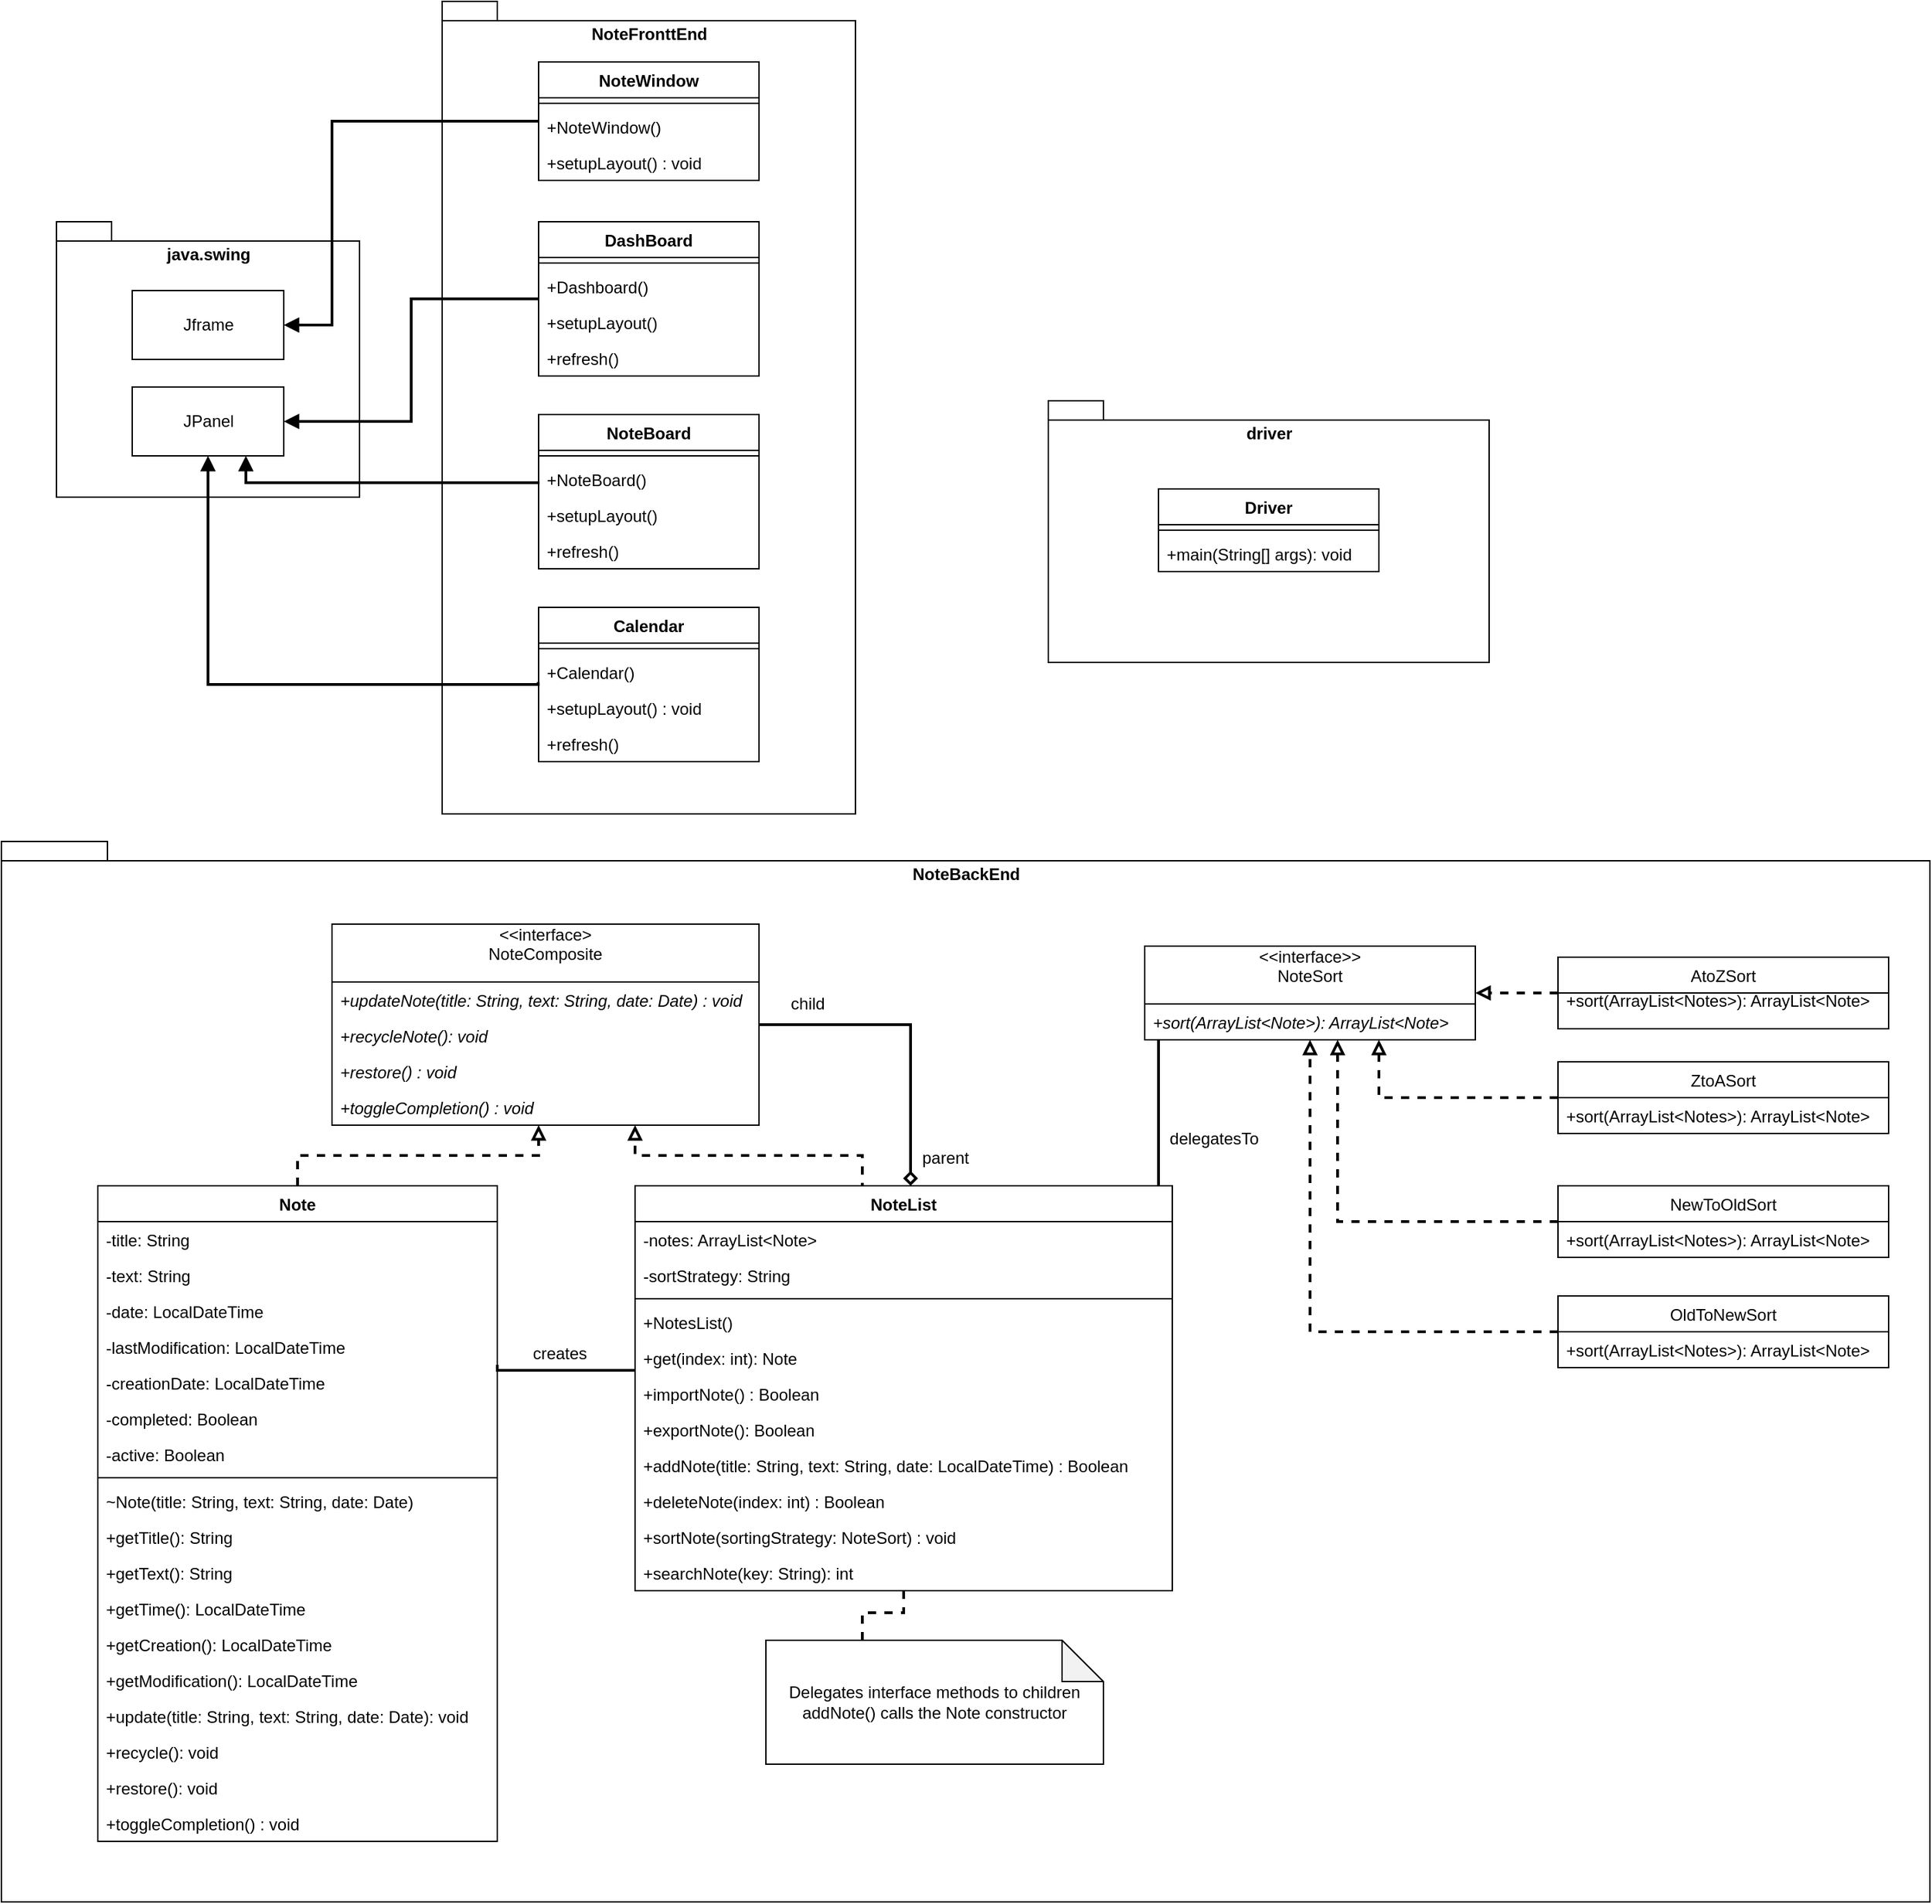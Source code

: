 <mxfile version="17.4.6" type="device"><diagram id="C5RBs43oDa-KdzZeNtuy" name="Page-1"><mxGraphModel dx="1870" dy="1729" grid="1" gridSize="10" guides="1" tooltips="1" connect="1" arrows="1" fold="1" page="1" pageScale="1" pageWidth="827" pageHeight="1169" math="0" shadow="0"><root><mxCell id="WIyWlLk6GJQsqaUBKTNV-0"/><mxCell id="WIyWlLk6GJQsqaUBKTNV-1" parent="WIyWlLk6GJQsqaUBKTNV-0"/><mxCell id="wEk5sLfpWbxcP1c9TD5C-53" value="NoteFronttEnd" style="shape=folder;fontStyle=1;spacingTop=10;tabWidth=40;tabHeight=14;tabPosition=left;html=1;verticalAlign=top;" parent="WIyWlLk6GJQsqaUBKTNV-1" vertex="1"><mxGeometry x="250" y="-630" width="300" height="590" as="geometry"/></mxCell><mxCell id="wEk5sLfpWbxcP1c9TD5C-74" value="java.swing" style="shape=folder;fontStyle=1;spacingTop=10;tabWidth=40;tabHeight=14;tabPosition=left;html=1;verticalAlign=top;" parent="WIyWlLk6GJQsqaUBKTNV-1" vertex="1"><mxGeometry x="-30" y="-470" width="220" height="200" as="geometry"/></mxCell><mxCell id="wEk5sLfpWbxcP1c9TD5C-43" value="NoteBackEnd" style="shape=folder;fontStyle=1;spacingTop=10;tabWidth=40;tabHeight=14;tabPosition=left;html=1;verticalAlign=top;" parent="WIyWlLk6GJQsqaUBKTNV-1" vertex="1"><mxGeometry x="-70" y="-20" width="1400" height="770" as="geometry"/></mxCell><mxCell id="wEk5sLfpWbxcP1c9TD5C-94" style="edgeStyle=orthogonalEdgeStyle;rounded=0;orthogonalLoop=1;jettySize=auto;html=1;exitX=0.5;exitY=0;exitDx=0;exitDy=0;dashed=1;endArrow=block;endFill=0;strokeWidth=2;" parent="WIyWlLk6GJQsqaUBKTNV-1" source="wEk5sLfpWbxcP1c9TD5C-0" target="wEk5sLfpWbxcP1c9TD5C-88" edge="1"><mxGeometry relative="1" as="geometry"><Array as="points"><mxPoint x="145" y="208"/><mxPoint x="320" y="208"/></Array></mxGeometry></mxCell><mxCell id="wEk5sLfpWbxcP1c9TD5C-116" style="edgeStyle=orthogonalEdgeStyle;rounded=0;orthogonalLoop=1;jettySize=auto;html=1;endArrow=none;endFill=0;strokeColor=default;strokeWidth=2;" parent="WIyWlLk6GJQsqaUBKTNV-1" target="wEk5sLfpWbxcP1c9TD5C-11" edge="1"><mxGeometry relative="1" as="geometry"><mxPoint x="290" y="360" as="sourcePoint"/><Array as="points"><mxPoint x="290" y="364"/></Array></mxGeometry></mxCell><mxCell id="wEk5sLfpWbxcP1c9TD5C-0" value="Note" style="swimlane;fontStyle=1;align=center;verticalAlign=top;childLayout=stackLayout;horizontal=1;startSize=26;horizontalStack=0;resizeParent=1;resizeParentMax=0;resizeLast=0;collapsible=1;marginBottom=0;" parent="WIyWlLk6GJQsqaUBKTNV-1" vertex="1"><mxGeometry y="230" width="290" height="476" as="geometry"/></mxCell><mxCell id="wEk5sLfpWbxcP1c9TD5C-1" value="-title: String&#xA;" style="text;strokeColor=none;fillColor=none;align=left;verticalAlign=top;spacingLeft=4;spacingRight=4;overflow=hidden;rotatable=0;points=[[0,0.5],[1,0.5]];portConstraint=eastwest;" parent="wEk5sLfpWbxcP1c9TD5C-0" vertex="1"><mxGeometry y="26" width="290" height="26" as="geometry"/></mxCell><mxCell id="wEk5sLfpWbxcP1c9TD5C-4" value="-text: String" style="text;strokeColor=none;fillColor=none;align=left;verticalAlign=top;spacingLeft=4;spacingRight=4;overflow=hidden;rotatable=0;points=[[0,0.5],[1,0.5]];portConstraint=eastwest;" parent="wEk5sLfpWbxcP1c9TD5C-0" vertex="1"><mxGeometry y="52" width="290" height="26" as="geometry"/></mxCell><mxCell id="wEk5sLfpWbxcP1c9TD5C-5" value="-date: LocalDateTime" style="text;strokeColor=none;fillColor=none;align=left;verticalAlign=top;spacingLeft=4;spacingRight=4;overflow=hidden;rotatable=0;points=[[0,0.5],[1,0.5]];portConstraint=eastwest;" parent="wEk5sLfpWbxcP1c9TD5C-0" vertex="1"><mxGeometry y="78" width="290" height="26" as="geometry"/></mxCell><mxCell id="yMVq9FpCrFr1xaRrwVwy-2" value="-lastModification: LocalDateTime" style="text;strokeColor=none;fillColor=none;align=left;verticalAlign=top;spacingLeft=4;spacingRight=4;overflow=hidden;rotatable=0;points=[[0,0.5],[1,0.5]];portConstraint=eastwest;" vertex="1" parent="wEk5sLfpWbxcP1c9TD5C-0"><mxGeometry y="104" width="290" height="26" as="geometry"/></mxCell><mxCell id="yMVq9FpCrFr1xaRrwVwy-1" value="-creationDate: LocalDateTime" style="text;strokeColor=none;fillColor=none;align=left;verticalAlign=top;spacingLeft=4;spacingRight=4;overflow=hidden;rotatable=0;points=[[0,0.5],[1,0.5]];portConstraint=eastwest;" vertex="1" parent="wEk5sLfpWbxcP1c9TD5C-0"><mxGeometry y="130" width="290" height="26" as="geometry"/></mxCell><mxCell id="wEk5sLfpWbxcP1c9TD5C-104" value="-completed: Boolean" style="text;strokeColor=none;fillColor=none;align=left;verticalAlign=top;spacingLeft=4;spacingRight=4;overflow=hidden;rotatable=0;points=[[0,0.5],[1,0.5]];portConstraint=eastwest;" parent="wEk5sLfpWbxcP1c9TD5C-0" vertex="1"><mxGeometry y="156" width="290" height="26" as="geometry"/></mxCell><mxCell id="wEk5sLfpWbxcP1c9TD5C-6" value="-active: Boolean" style="text;strokeColor=none;fillColor=none;align=left;verticalAlign=top;spacingLeft=4;spacingRight=4;overflow=hidden;rotatable=0;points=[[0,0.5],[1,0.5]];portConstraint=eastwest;" parent="wEk5sLfpWbxcP1c9TD5C-0" vertex="1"><mxGeometry y="182" width="290" height="26" as="geometry"/></mxCell><mxCell id="wEk5sLfpWbxcP1c9TD5C-2" value="" style="line;strokeWidth=1;fillColor=none;align=left;verticalAlign=middle;spacingTop=-1;spacingLeft=3;spacingRight=3;rotatable=0;labelPosition=right;points=[];portConstraint=eastwest;" parent="wEk5sLfpWbxcP1c9TD5C-0" vertex="1"><mxGeometry y="208" width="290" height="8" as="geometry"/></mxCell><mxCell id="wEk5sLfpWbxcP1c9TD5C-3" value="~Note(title: String, text: String, date: Date)" style="text;strokeColor=none;fillColor=none;align=left;verticalAlign=top;spacingLeft=4;spacingRight=4;overflow=hidden;rotatable=0;points=[[0,0.5],[1,0.5]];portConstraint=eastwest;" parent="wEk5sLfpWbxcP1c9TD5C-0" vertex="1"><mxGeometry y="216" width="290" height="26" as="geometry"/></mxCell><mxCell id="yMVq9FpCrFr1xaRrwVwy-3" value="+getTitle(): String" style="text;strokeColor=none;fillColor=none;align=left;verticalAlign=top;spacingLeft=4;spacingRight=4;overflow=hidden;rotatable=0;points=[[0,0.5],[1,0.5]];portConstraint=eastwest;" vertex="1" parent="wEk5sLfpWbxcP1c9TD5C-0"><mxGeometry y="242" width="290" height="26" as="geometry"/></mxCell><mxCell id="yMVq9FpCrFr1xaRrwVwy-6" value="+getText(): String" style="text;strokeColor=none;fillColor=none;align=left;verticalAlign=top;spacingLeft=4;spacingRight=4;overflow=hidden;rotatable=0;points=[[0,0.5],[1,0.5]];portConstraint=eastwest;" vertex="1" parent="wEk5sLfpWbxcP1c9TD5C-0"><mxGeometry y="268" width="290" height="26" as="geometry"/></mxCell><mxCell id="yMVq9FpCrFr1xaRrwVwy-7" value="+getTime(): LocalDateTime" style="text;strokeColor=none;fillColor=none;align=left;verticalAlign=top;spacingLeft=4;spacingRight=4;overflow=hidden;rotatable=0;points=[[0,0.5],[1,0.5]];portConstraint=eastwest;" vertex="1" parent="wEk5sLfpWbxcP1c9TD5C-0"><mxGeometry y="294" width="290" height="26" as="geometry"/></mxCell><mxCell id="yMVq9FpCrFr1xaRrwVwy-5" value="+getCreation(): LocalDateTime" style="text;strokeColor=none;fillColor=none;align=left;verticalAlign=top;spacingLeft=4;spacingRight=4;overflow=hidden;rotatable=0;points=[[0,0.5],[1,0.5]];portConstraint=eastwest;" vertex="1" parent="wEk5sLfpWbxcP1c9TD5C-0"><mxGeometry y="320" width="290" height="26" as="geometry"/></mxCell><mxCell id="yMVq9FpCrFr1xaRrwVwy-4" value="+getModification(): LocalDateTime" style="text;strokeColor=none;fillColor=none;align=left;verticalAlign=top;spacingLeft=4;spacingRight=4;overflow=hidden;rotatable=0;points=[[0,0.5],[1,0.5]];portConstraint=eastwest;" vertex="1" parent="wEk5sLfpWbxcP1c9TD5C-0"><mxGeometry y="346" width="290" height="26" as="geometry"/></mxCell><mxCell id="wEk5sLfpWbxcP1c9TD5C-9" value="+update(title: String, text: String, date: Date): void" style="text;strokeColor=none;fillColor=none;align=left;verticalAlign=top;spacingLeft=4;spacingRight=4;overflow=hidden;rotatable=0;points=[[0,0.5],[1,0.5]];portConstraint=eastwest;" parent="wEk5sLfpWbxcP1c9TD5C-0" vertex="1"><mxGeometry y="372" width="290" height="26" as="geometry"/></mxCell><mxCell id="wEk5sLfpWbxcP1c9TD5C-7" value="+recycle(): void" style="text;strokeColor=none;fillColor=none;align=left;verticalAlign=top;spacingLeft=4;spacingRight=4;overflow=hidden;rotatable=0;points=[[0,0.5],[1,0.5]];portConstraint=eastwest;" parent="wEk5sLfpWbxcP1c9TD5C-0" vertex="1"><mxGeometry y="398" width="290" height="26" as="geometry"/></mxCell><mxCell id="wEk5sLfpWbxcP1c9TD5C-8" value="+restore(): void" style="text;strokeColor=none;fillColor=none;align=left;verticalAlign=top;spacingLeft=4;spacingRight=4;overflow=hidden;rotatable=0;points=[[0,0.5],[1,0.5]];portConstraint=eastwest;" parent="wEk5sLfpWbxcP1c9TD5C-0" vertex="1"><mxGeometry y="424" width="290" height="26" as="geometry"/></mxCell><mxCell id="wEk5sLfpWbxcP1c9TD5C-105" value="+toggleCompletion() : void" style="text;strokeColor=none;fillColor=none;align=left;verticalAlign=top;spacingLeft=4;spacingRight=4;overflow=hidden;rotatable=0;points=[[0,0.5],[1,0.5]];portConstraint=eastwest;" parent="wEk5sLfpWbxcP1c9TD5C-0" vertex="1"><mxGeometry y="450" width="290" height="26" as="geometry"/></mxCell><mxCell id="wEk5sLfpWbxcP1c9TD5C-95" style="edgeStyle=orthogonalEdgeStyle;rounded=0;orthogonalLoop=1;jettySize=auto;html=1;exitX=0.43;exitY=0.004;exitDx=0;exitDy=0;dashed=1;endArrow=block;endFill=0;strokeWidth=2;exitPerimeter=0;" parent="WIyWlLk6GJQsqaUBKTNV-1" source="wEk5sLfpWbxcP1c9TD5C-11" target="wEk5sLfpWbxcP1c9TD5C-88" edge="1"><mxGeometry relative="1" as="geometry"><Array as="points"><mxPoint x="555" y="231"/><mxPoint x="555" y="208"/><mxPoint x="390" y="208"/></Array></mxGeometry></mxCell><mxCell id="wEk5sLfpWbxcP1c9TD5C-112" style="edgeStyle=orthogonalEdgeStyle;rounded=0;orthogonalLoop=1;jettySize=auto;html=1;endArrow=none;endFill=0;strokeColor=default;strokeWidth=2;" parent="WIyWlLk6GJQsqaUBKTNV-1" target="wEk5sLfpWbxcP1c9TD5C-20" edge="1" source="wEk5sLfpWbxcP1c9TD5C-11"><mxGeometry relative="1" as="geometry"><mxPoint x="720" y="390" as="sourcePoint"/><Array as="points"><mxPoint x="770" y="180"/><mxPoint x="770" y="180"/></Array></mxGeometry></mxCell><mxCell id="wEk5sLfpWbxcP1c9TD5C-11" value="NoteList" style="swimlane;fontStyle=1;align=center;verticalAlign=top;childLayout=stackLayout;horizontal=1;startSize=26;horizontalStack=0;resizeParent=1;resizeParentMax=0;resizeLast=0;collapsible=1;marginBottom=0;" parent="WIyWlLk6GJQsqaUBKTNV-1" vertex="1"><mxGeometry x="390" y="230" width="390" height="294" as="geometry"/></mxCell><mxCell id="wEk5sLfpWbxcP1c9TD5C-12" value="-notes: ArrayList&lt;Note&gt;&#xA;" style="text;strokeColor=none;fillColor=none;align=left;verticalAlign=top;spacingLeft=4;spacingRight=4;overflow=hidden;rotatable=0;points=[[0,0.5],[1,0.5]];portConstraint=eastwest;" parent="wEk5sLfpWbxcP1c9TD5C-11" vertex="1"><mxGeometry y="26" width="390" height="26" as="geometry"/></mxCell><mxCell id="wEk5sLfpWbxcP1c9TD5C-115" value="-sortStrategy: String" style="text;strokeColor=none;fillColor=none;align=left;verticalAlign=top;spacingLeft=4;spacingRight=4;overflow=hidden;rotatable=0;points=[[0,0.5],[1,0.5]];portConstraint=eastwest;" parent="wEk5sLfpWbxcP1c9TD5C-11" vertex="1"><mxGeometry y="52" width="390" height="26" as="geometry"/></mxCell><mxCell id="wEk5sLfpWbxcP1c9TD5C-13" value="" style="line;strokeWidth=1;fillColor=none;align=left;verticalAlign=middle;spacingTop=-1;spacingLeft=3;spacingRight=3;rotatable=0;labelPosition=right;points=[];portConstraint=eastwest;" parent="wEk5sLfpWbxcP1c9TD5C-11" vertex="1"><mxGeometry y="78" width="390" height="8" as="geometry"/></mxCell><mxCell id="wEk5sLfpWbxcP1c9TD5C-14" value="+NotesList()" style="text;strokeColor=none;fillColor=none;align=left;verticalAlign=top;spacingLeft=4;spacingRight=4;overflow=hidden;rotatable=0;points=[[0,0.5],[1,0.5]];portConstraint=eastwest;" parent="wEk5sLfpWbxcP1c9TD5C-11" vertex="1"><mxGeometry y="86" width="390" height="26" as="geometry"/></mxCell><mxCell id="yMVq9FpCrFr1xaRrwVwy-0" value="+get(index: int): Note" style="text;strokeColor=none;fillColor=none;align=left;verticalAlign=top;spacingLeft=4;spacingRight=4;overflow=hidden;rotatable=0;points=[[0,0.5],[1,0.5]];portConstraint=eastwest;" vertex="1" parent="wEk5sLfpWbxcP1c9TD5C-11"><mxGeometry y="112" width="390" height="26" as="geometry"/></mxCell><mxCell id="wEk5sLfpWbxcP1c9TD5C-15" value="+importNote() : Boolean&#xA;" style="text;strokeColor=none;fillColor=none;align=left;verticalAlign=top;spacingLeft=4;spacingRight=4;overflow=hidden;rotatable=0;points=[[0,0.5],[1,0.5]];portConstraint=eastwest;" parent="wEk5sLfpWbxcP1c9TD5C-11" vertex="1"><mxGeometry y="138" width="390" height="26" as="geometry"/></mxCell><mxCell id="wEk5sLfpWbxcP1c9TD5C-16" value="+exportNote(): Boolean" style="text;strokeColor=none;fillColor=none;align=left;verticalAlign=top;spacingLeft=4;spacingRight=4;overflow=hidden;rotatable=0;points=[[0,0.5],[1,0.5]];portConstraint=eastwest;" parent="wEk5sLfpWbxcP1c9TD5C-11" vertex="1"><mxGeometry y="164" width="390" height="26" as="geometry"/></mxCell><mxCell id="wEk5sLfpWbxcP1c9TD5C-17" value="+addNote(title: String, text: String, date: LocalDateTime) : Boolean" style="text;strokeColor=none;fillColor=none;align=left;verticalAlign=top;spacingLeft=4;spacingRight=4;overflow=hidden;rotatable=0;points=[[0,0.5],[1,0.5]];portConstraint=eastwest;" parent="wEk5sLfpWbxcP1c9TD5C-11" vertex="1"><mxGeometry y="190" width="390" height="26" as="geometry"/></mxCell><mxCell id="wEk5sLfpWbxcP1c9TD5C-18" value="+deleteNote(index: int) : Boolean" style="text;strokeColor=none;fillColor=none;align=left;verticalAlign=top;spacingLeft=4;spacingRight=4;overflow=hidden;rotatable=0;points=[[0,0.5],[1,0.5]];portConstraint=eastwest;" parent="wEk5sLfpWbxcP1c9TD5C-11" vertex="1"><mxGeometry y="216" width="390" height="26" as="geometry"/></mxCell><mxCell id="wEk5sLfpWbxcP1c9TD5C-19" value="+sortNote(sortingStrategy: NoteSort) : void" style="text;strokeColor=none;fillColor=none;align=left;verticalAlign=top;spacingLeft=4;spacingRight=4;overflow=hidden;rotatable=0;points=[[0,0.5],[1,0.5]];portConstraint=eastwest;" parent="wEk5sLfpWbxcP1c9TD5C-11" vertex="1"><mxGeometry y="242" width="390" height="26" as="geometry"/></mxCell><mxCell id="wEk5sLfpWbxcP1c9TD5C-114" value="+searchNote(key: String): int" style="text;strokeColor=none;fillColor=none;align=left;verticalAlign=top;spacingLeft=4;spacingRight=4;overflow=hidden;rotatable=0;points=[[0,0.5],[1,0.5]];portConstraint=eastwest;" parent="wEk5sLfpWbxcP1c9TD5C-11" vertex="1"><mxGeometry y="268" width="390" height="26" as="geometry"/></mxCell><mxCell id="wEk5sLfpWbxcP1c9TD5C-20" value="&lt;&lt;interface&gt;&gt;&#xA;NoteSort&#xA;" style="swimlane;fontStyle=0;childLayout=stackLayout;horizontal=1;startSize=42;fillColor=none;horizontalStack=0;resizeParent=1;resizeParentMax=0;resizeLast=0;collapsible=1;marginBottom=0;" parent="WIyWlLk6GJQsqaUBKTNV-1" vertex="1"><mxGeometry x="760" y="56" width="240" height="68" as="geometry"/></mxCell><mxCell id="wEk5sLfpWbxcP1c9TD5C-22" value="+sort(ArrayList&lt;Note&gt;): ArrayList&lt;Note&gt;" style="text;strokeColor=none;fillColor=none;align=left;verticalAlign=top;spacingLeft=4;spacingRight=4;overflow=hidden;rotatable=0;points=[[0,0.5],[1,0.5]];portConstraint=eastwest;fontStyle=2" parent="wEk5sLfpWbxcP1c9TD5C-20" vertex="1"><mxGeometry y="42" width="240" height="26" as="geometry"/></mxCell><mxCell id="wEk5sLfpWbxcP1c9TD5C-111" style="edgeStyle=orthogonalEdgeStyle;rounded=0;orthogonalLoop=1;jettySize=auto;html=1;exitX=0;exitY=0.5;exitDx=0;exitDy=0;entryX=1;entryY=0.5;entryDx=0;entryDy=0;dashed=1;endArrow=block;endFill=0;strokeColor=default;strokeWidth=2;" parent="WIyWlLk6GJQsqaUBKTNV-1" source="wEk5sLfpWbxcP1c9TD5C-29" target="wEk5sLfpWbxcP1c9TD5C-20" edge="1"><mxGeometry relative="1" as="geometry"/></mxCell><mxCell id="wEk5sLfpWbxcP1c9TD5C-29" value="AtoZSort" style="swimlane;fontStyle=0;childLayout=stackLayout;horizontal=1;startSize=26;fillColor=none;horizontalStack=0;resizeParent=1;resizeParentMax=0;resizeLast=0;collapsible=1;marginBottom=0;" parent="WIyWlLk6GJQsqaUBKTNV-1" vertex="1"><mxGeometry x="1060" y="64" width="240" height="52" as="geometry"/></mxCell><mxCell id="wEk5sLfpWbxcP1c9TD5C-109" style="edgeStyle=orthogonalEdgeStyle;rounded=0;orthogonalLoop=1;jettySize=auto;html=1;exitX=0;exitY=0.5;exitDx=0;exitDy=0;dashed=1;endArrow=block;endFill=0;strokeColor=default;strokeWidth=2;" parent="WIyWlLk6GJQsqaUBKTNV-1" source="wEk5sLfpWbxcP1c9TD5C-37" target="wEk5sLfpWbxcP1c9TD5C-20" edge="1"><mxGeometry relative="1" as="geometry"><Array as="points"><mxPoint x="900" y="256"/></Array></mxGeometry></mxCell><mxCell id="wEk5sLfpWbxcP1c9TD5C-37" value="NewToOldSort" style="swimlane;fontStyle=0;childLayout=stackLayout;horizontal=1;startSize=26;fillColor=none;horizontalStack=0;resizeParent=1;resizeParentMax=0;resizeLast=0;collapsible=1;marginBottom=0;" parent="WIyWlLk6GJQsqaUBKTNV-1" vertex="1"><mxGeometry x="1060" y="230" width="240" height="52" as="geometry"/></mxCell><mxCell id="wEk5sLfpWbxcP1c9TD5C-38" value="+sort(ArrayList&lt;Notes&gt;): ArrayList&lt;Note&gt;" style="text;strokeColor=none;fillColor=none;align=left;verticalAlign=top;spacingLeft=4;spacingRight=4;overflow=hidden;rotatable=0;points=[[0,0.5],[1,0.5]];portConstraint=eastwest;" parent="wEk5sLfpWbxcP1c9TD5C-37" vertex="1"><mxGeometry y="26" width="240" height="26" as="geometry"/></mxCell><mxCell id="wEk5sLfpWbxcP1c9TD5C-110" style="edgeStyle=orthogonalEdgeStyle;rounded=0;orthogonalLoop=1;jettySize=auto;html=1;exitX=0;exitY=0.5;exitDx=0;exitDy=0;dashed=1;endArrow=block;endFill=0;strokeColor=default;strokeWidth=2;" parent="WIyWlLk6GJQsqaUBKTNV-1" source="wEk5sLfpWbxcP1c9TD5C-39" target="wEk5sLfpWbxcP1c9TD5C-20" edge="1"><mxGeometry relative="1" as="geometry"><Array as="points"><mxPoint x="930" y="166"/></Array></mxGeometry></mxCell><mxCell id="wEk5sLfpWbxcP1c9TD5C-39" value="ZtoASort" style="swimlane;fontStyle=0;childLayout=stackLayout;horizontal=1;startSize=26;fillColor=none;horizontalStack=0;resizeParent=1;resizeParentMax=0;resizeLast=0;collapsible=1;marginBottom=0;" parent="WIyWlLk6GJQsqaUBKTNV-1" vertex="1"><mxGeometry x="1060" y="140" width="240" height="52" as="geometry"/></mxCell><mxCell id="wEk5sLfpWbxcP1c9TD5C-40" value="+sort(ArrayList&lt;Notes&gt;): ArrayList&lt;Note&gt;" style="text;strokeColor=none;fillColor=none;align=left;verticalAlign=top;spacingLeft=4;spacingRight=4;overflow=hidden;rotatable=0;points=[[0,0.5],[1,0.5]];portConstraint=eastwest;" parent="wEk5sLfpWbxcP1c9TD5C-39" vertex="1"><mxGeometry y="26" width="240" height="26" as="geometry"/></mxCell><mxCell id="wEk5sLfpWbxcP1c9TD5C-108" style="edgeStyle=orthogonalEdgeStyle;rounded=0;orthogonalLoop=1;jettySize=auto;html=1;exitX=0;exitY=0.5;exitDx=0;exitDy=0;dashed=1;endArrow=block;endFill=0;strokeColor=default;strokeWidth=2;" parent="WIyWlLk6GJQsqaUBKTNV-1" source="wEk5sLfpWbxcP1c9TD5C-41" target="wEk5sLfpWbxcP1c9TD5C-20" edge="1"><mxGeometry relative="1" as="geometry"/></mxCell><mxCell id="wEk5sLfpWbxcP1c9TD5C-41" value="OldToNewSort" style="swimlane;fontStyle=0;childLayout=stackLayout;horizontal=1;startSize=26;fillColor=none;horizontalStack=0;resizeParent=1;resizeParentMax=0;resizeLast=0;collapsible=1;marginBottom=0;" parent="WIyWlLk6GJQsqaUBKTNV-1" vertex="1"><mxGeometry x="1060" y="310" width="240" height="52" as="geometry"/></mxCell><mxCell id="wEk5sLfpWbxcP1c9TD5C-42" value="+sort(ArrayList&lt;Notes&gt;): ArrayList&lt;Note&gt;" style="text;strokeColor=none;fillColor=none;align=left;verticalAlign=top;spacingLeft=4;spacingRight=4;overflow=hidden;rotatable=0;points=[[0,0.5],[1,0.5]];portConstraint=eastwest;" parent="wEk5sLfpWbxcP1c9TD5C-41" vertex="1"><mxGeometry y="26" width="240" height="26" as="geometry"/></mxCell><mxCell id="wEk5sLfpWbxcP1c9TD5C-120" style="edgeStyle=orthogonalEdgeStyle;rounded=0;orthogonalLoop=1;jettySize=auto;html=1;exitX=0;exitY=0.5;exitDx=0;exitDy=0;entryX=1;entryY=0.5;entryDx=0;entryDy=0;endArrow=block;endFill=1;strokeColor=default;strokeWidth=2;" parent="WIyWlLk6GJQsqaUBKTNV-1" source="wEk5sLfpWbxcP1c9TD5C-58" target="wEk5sLfpWbxcP1c9TD5C-76" edge="1"><mxGeometry relative="1" as="geometry"/></mxCell><mxCell id="wEk5sLfpWbxcP1c9TD5C-58" value="DashBoard" style="swimlane;fontStyle=1;align=center;verticalAlign=top;childLayout=stackLayout;horizontal=1;startSize=26;horizontalStack=0;resizeParent=1;resizeParentMax=0;resizeLast=0;collapsible=1;marginBottom=0;" parent="WIyWlLk6GJQsqaUBKTNV-1" vertex="1"><mxGeometry x="320" y="-470" width="160" height="112" as="geometry"/></mxCell><mxCell id="wEk5sLfpWbxcP1c9TD5C-60" value="" style="line;strokeWidth=1;fillColor=none;align=left;verticalAlign=middle;spacingTop=-1;spacingLeft=3;spacingRight=3;rotatable=0;labelPosition=right;points=[];portConstraint=eastwest;" parent="wEk5sLfpWbxcP1c9TD5C-58" vertex="1"><mxGeometry y="26" width="160" height="8" as="geometry"/></mxCell><mxCell id="wEk5sLfpWbxcP1c9TD5C-61" value="+Dashboard()" style="text;strokeColor=none;fillColor=none;align=left;verticalAlign=top;spacingLeft=4;spacingRight=4;overflow=hidden;rotatable=0;points=[[0,0.5],[1,0.5]];portConstraint=eastwest;" parent="wEk5sLfpWbxcP1c9TD5C-58" vertex="1"><mxGeometry y="34" width="160" height="26" as="geometry"/></mxCell><mxCell id="wEk5sLfpWbxcP1c9TD5C-80" value="+setupLayout()" style="text;strokeColor=none;fillColor=none;align=left;verticalAlign=top;spacingLeft=4;spacingRight=4;overflow=hidden;rotatable=0;points=[[0,0.5],[1,0.5]];portConstraint=eastwest;" parent="wEk5sLfpWbxcP1c9TD5C-58" vertex="1"><mxGeometry y="60" width="160" height="26" as="geometry"/></mxCell><mxCell id="wEk5sLfpWbxcP1c9TD5C-82" value="+refresh()" style="text;strokeColor=none;fillColor=none;align=left;verticalAlign=top;spacingLeft=4;spacingRight=4;overflow=hidden;rotatable=0;points=[[0,0.5],[1,0.5]];portConstraint=eastwest;" parent="wEk5sLfpWbxcP1c9TD5C-58" vertex="1"><mxGeometry y="86" width="160" height="26" as="geometry"/></mxCell><mxCell id="wEk5sLfpWbxcP1c9TD5C-118" style="edgeStyle=orthogonalEdgeStyle;rounded=0;orthogonalLoop=1;jettySize=auto;html=1;entryX=0.5;entryY=1;entryDx=0;entryDy=0;endArrow=block;endFill=1;strokeColor=default;strokeWidth=2;exitX=-0.002;exitY=0.777;exitDx=0;exitDy=0;exitPerimeter=0;" parent="WIyWlLk6GJQsqaUBKTNV-1" source="wEk5sLfpWbxcP1c9TD5C-65" target="wEk5sLfpWbxcP1c9TD5C-76" edge="1"><mxGeometry relative="1" as="geometry"><mxPoint x="310" y="-134" as="sourcePoint"/><Array as="points"><mxPoint x="320" y="-134"/><mxPoint x="80" y="-134"/></Array></mxGeometry></mxCell><mxCell id="wEk5sLfpWbxcP1c9TD5C-62" value="Calendar" style="swimlane;fontStyle=1;align=center;verticalAlign=top;childLayout=stackLayout;horizontal=1;startSize=26;horizontalStack=0;resizeParent=1;resizeParentMax=0;resizeLast=0;collapsible=1;marginBottom=0;" parent="WIyWlLk6GJQsqaUBKTNV-1" vertex="1"><mxGeometry x="320" y="-190" width="160" height="112" as="geometry"/></mxCell><mxCell id="wEk5sLfpWbxcP1c9TD5C-64" value="" style="line;strokeWidth=1;fillColor=none;align=left;verticalAlign=middle;spacingTop=-1;spacingLeft=3;spacingRight=3;rotatable=0;labelPosition=right;points=[];portConstraint=eastwest;" parent="wEk5sLfpWbxcP1c9TD5C-62" vertex="1"><mxGeometry y="26" width="160" height="8" as="geometry"/></mxCell><mxCell id="wEk5sLfpWbxcP1c9TD5C-65" value="+Calendar()" style="text;strokeColor=none;fillColor=none;align=left;verticalAlign=top;spacingLeft=4;spacingRight=4;overflow=hidden;rotatable=0;points=[[0,0.5],[1,0.5]];portConstraint=eastwest;" parent="wEk5sLfpWbxcP1c9TD5C-62" vertex="1"><mxGeometry y="34" width="160" height="26" as="geometry"/></mxCell><mxCell id="wEk5sLfpWbxcP1c9TD5C-78" value="+setupLayout() : void" style="text;strokeColor=none;fillColor=none;align=left;verticalAlign=top;spacingLeft=4;spacingRight=4;overflow=hidden;rotatable=0;points=[[0,0.5],[1,0.5]];portConstraint=eastwest;" parent="wEk5sLfpWbxcP1c9TD5C-62" vertex="1"><mxGeometry y="60" width="160" height="26" as="geometry"/></mxCell><mxCell id="wEk5sLfpWbxcP1c9TD5C-83" value="+refresh()" style="text;strokeColor=none;fillColor=none;align=left;verticalAlign=top;spacingLeft=4;spacingRight=4;overflow=hidden;rotatable=0;points=[[0,0.5],[1,0.5]];portConstraint=eastwest;" parent="wEk5sLfpWbxcP1c9TD5C-62" vertex="1"><mxGeometry y="86" width="160" height="26" as="geometry"/></mxCell><mxCell id="wEk5sLfpWbxcP1c9TD5C-119" style="edgeStyle=orthogonalEdgeStyle;rounded=0;orthogonalLoop=1;jettySize=auto;html=1;exitX=0.004;exitY=0.595;exitDx=0;exitDy=0;entryX=0.75;entryY=1;entryDx=0;entryDy=0;endArrow=block;endFill=1;strokeColor=default;strokeWidth=2;exitPerimeter=0;" parent="WIyWlLk6GJQsqaUBKTNV-1" source="wEk5sLfpWbxcP1c9TD5C-69" target="wEk5sLfpWbxcP1c9TD5C-76" edge="1"><mxGeometry relative="1" as="geometry"><Array as="points"><mxPoint x="108" y="-281"/></Array></mxGeometry></mxCell><mxCell id="wEk5sLfpWbxcP1c9TD5C-66" value="NoteBoard" style="swimlane;fontStyle=1;align=center;verticalAlign=top;childLayout=stackLayout;horizontal=1;startSize=26;horizontalStack=0;resizeParent=1;resizeParentMax=0;resizeLast=0;collapsible=1;marginBottom=0;" parent="WIyWlLk6GJQsqaUBKTNV-1" vertex="1"><mxGeometry x="320" y="-330" width="160" height="112" as="geometry"/></mxCell><mxCell id="wEk5sLfpWbxcP1c9TD5C-68" value="" style="line;strokeWidth=1;fillColor=none;align=left;verticalAlign=middle;spacingTop=-1;spacingLeft=3;spacingRight=3;rotatable=0;labelPosition=right;points=[];portConstraint=eastwest;" parent="wEk5sLfpWbxcP1c9TD5C-66" vertex="1"><mxGeometry y="26" width="160" height="8" as="geometry"/></mxCell><mxCell id="wEk5sLfpWbxcP1c9TD5C-69" value="+NoteBoard()" style="text;strokeColor=none;fillColor=none;align=left;verticalAlign=top;spacingLeft=4;spacingRight=4;overflow=hidden;rotatable=0;points=[[0,0.5],[1,0.5]];portConstraint=eastwest;" parent="wEk5sLfpWbxcP1c9TD5C-66" vertex="1"><mxGeometry y="34" width="160" height="26" as="geometry"/></mxCell><mxCell id="wEk5sLfpWbxcP1c9TD5C-79" value="+setupLayout()" style="text;strokeColor=none;fillColor=none;align=left;verticalAlign=top;spacingLeft=4;spacingRight=4;overflow=hidden;rotatable=0;points=[[0,0.5],[1,0.5]];portConstraint=eastwest;" parent="wEk5sLfpWbxcP1c9TD5C-66" vertex="1"><mxGeometry y="60" width="160" height="26" as="geometry"/></mxCell><mxCell id="wEk5sLfpWbxcP1c9TD5C-81" value="+refresh()" style="text;strokeColor=none;fillColor=none;align=left;verticalAlign=top;spacingLeft=4;spacingRight=4;overflow=hidden;rotatable=0;points=[[0,0.5],[1,0.5]];portConstraint=eastwest;" parent="wEk5sLfpWbxcP1c9TD5C-66" vertex="1"><mxGeometry y="86" width="160" height="26" as="geometry"/></mxCell><mxCell id="wEk5sLfpWbxcP1c9TD5C-121" style="edgeStyle=orthogonalEdgeStyle;rounded=0;orthogonalLoop=1;jettySize=auto;html=1;exitX=0;exitY=0.5;exitDx=0;exitDy=0;entryX=1;entryY=0.5;entryDx=0;entryDy=0;endArrow=block;endFill=1;strokeColor=default;strokeWidth=2;" parent="WIyWlLk6GJQsqaUBKTNV-1" source="wEk5sLfpWbxcP1c9TD5C-70" target="wEk5sLfpWbxcP1c9TD5C-75" edge="1"><mxGeometry relative="1" as="geometry"><Array as="points"><mxPoint x="170" y="-543"/><mxPoint x="170" y="-395"/></Array></mxGeometry></mxCell><mxCell id="wEk5sLfpWbxcP1c9TD5C-70" value="NoteWindow" style="swimlane;fontStyle=1;align=center;verticalAlign=top;childLayout=stackLayout;horizontal=1;startSize=26;horizontalStack=0;resizeParent=1;resizeParentMax=0;resizeLast=0;collapsible=1;marginBottom=0;" parent="WIyWlLk6GJQsqaUBKTNV-1" vertex="1"><mxGeometry x="320" y="-586" width="160" height="86" as="geometry"/></mxCell><mxCell id="wEk5sLfpWbxcP1c9TD5C-72" value="" style="line;strokeWidth=1;fillColor=none;align=left;verticalAlign=middle;spacingTop=-1;spacingLeft=3;spacingRight=3;rotatable=0;labelPosition=right;points=[];portConstraint=eastwest;" parent="wEk5sLfpWbxcP1c9TD5C-70" vertex="1"><mxGeometry y="26" width="160" height="8" as="geometry"/></mxCell><mxCell id="wEk5sLfpWbxcP1c9TD5C-73" value="+NoteWindow()" style="text;strokeColor=none;fillColor=none;align=left;verticalAlign=top;spacingLeft=4;spacingRight=4;overflow=hidden;rotatable=0;points=[[0,0.5],[1,0.5]];portConstraint=eastwest;" parent="wEk5sLfpWbxcP1c9TD5C-70" vertex="1"><mxGeometry y="34" width="160" height="26" as="geometry"/></mxCell><mxCell id="wEk5sLfpWbxcP1c9TD5C-77" value="+setupLayout() : void" style="text;strokeColor=none;fillColor=none;align=left;verticalAlign=top;spacingLeft=4;spacingRight=4;overflow=hidden;rotatable=0;points=[[0,0.5],[1,0.5]];portConstraint=eastwest;" parent="wEk5sLfpWbxcP1c9TD5C-70" vertex="1"><mxGeometry y="60" width="160" height="26" as="geometry"/></mxCell><mxCell id="wEk5sLfpWbxcP1c9TD5C-75" value="Jframe" style="html=1;" parent="WIyWlLk6GJQsqaUBKTNV-1" vertex="1"><mxGeometry x="25" y="-420" width="110" height="50" as="geometry"/></mxCell><mxCell id="wEk5sLfpWbxcP1c9TD5C-76" value="JPanel" style="html=1;" parent="WIyWlLk6GJQsqaUBKTNV-1" vertex="1"><mxGeometry x="25" y="-350" width="110" height="50" as="geometry"/></mxCell><mxCell id="wEk5sLfpWbxcP1c9TD5C-98" style="edgeStyle=orthogonalEdgeStyle;rounded=0;orthogonalLoop=1;jettySize=auto;html=1;exitX=1;exitY=0.5;exitDx=0;exitDy=0;endArrow=diamond;endFill=0;strokeWidth=2;strokeColor=default;" parent="WIyWlLk6GJQsqaUBKTNV-1" source="wEk5sLfpWbxcP1c9TD5C-88" edge="1"><mxGeometry relative="1" as="geometry"><mxPoint x="590" y="230" as="targetPoint"/><Array as="points"><mxPoint x="590" y="113"/><mxPoint x="590" y="230"/></Array></mxGeometry></mxCell><mxCell id="wEk5sLfpWbxcP1c9TD5C-88" value="&lt;&lt;interface&gt;&#xA;NoteComposite&#xA;" style="swimlane;fontStyle=0;childLayout=stackLayout;horizontal=1;startSize=42;fillColor=none;horizontalStack=0;resizeParent=1;resizeParentMax=0;resizeLast=0;collapsible=1;marginBottom=0;" parent="WIyWlLk6GJQsqaUBKTNV-1" vertex="1"><mxGeometry x="170" y="40" width="310" height="146" as="geometry"/></mxCell><mxCell id="wEk5sLfpWbxcP1c9TD5C-89" value="+updateNote(title: String, text: String, date: Date) : void" style="text;strokeColor=none;fillColor=none;align=left;verticalAlign=top;spacingLeft=4;spacingRight=4;overflow=hidden;rotatable=0;points=[[0,0.5],[1,0.5]];portConstraint=eastwest;fontStyle=2" parent="wEk5sLfpWbxcP1c9TD5C-88" vertex="1"><mxGeometry y="42" width="310" height="26" as="geometry"/></mxCell><mxCell id="wEk5sLfpWbxcP1c9TD5C-90" value="+recycleNote(): void" style="text;strokeColor=none;fillColor=none;align=left;verticalAlign=top;spacingLeft=4;spacingRight=4;overflow=hidden;rotatable=0;points=[[0,0.5],[1,0.5]];portConstraint=eastwest;fontStyle=2" parent="wEk5sLfpWbxcP1c9TD5C-88" vertex="1"><mxGeometry y="68" width="310" height="26" as="geometry"/></mxCell><mxCell id="wEk5sLfpWbxcP1c9TD5C-91" value="+restore() : void" style="text;strokeColor=none;fillColor=none;align=left;verticalAlign=top;spacingLeft=4;spacingRight=4;overflow=hidden;rotatable=0;points=[[0,0.5],[1,0.5]];portConstraint=eastwest;fontStyle=2" parent="wEk5sLfpWbxcP1c9TD5C-88" vertex="1"><mxGeometry y="94" width="310" height="26" as="geometry"/></mxCell><mxCell id="wEk5sLfpWbxcP1c9TD5C-92" value="+toggleCompletion() : void" style="text;strokeColor=none;fillColor=none;align=left;verticalAlign=top;spacingLeft=4;spacingRight=4;overflow=hidden;rotatable=0;points=[[0,0.5],[1,0.5]];portConstraint=eastwest;fontStyle=2" parent="wEk5sLfpWbxcP1c9TD5C-88" vertex="1"><mxGeometry y="120" width="310" height="26" as="geometry"/></mxCell><mxCell id="wEk5sLfpWbxcP1c9TD5C-99" value="parent" style="text;html=1;align=center;verticalAlign=middle;resizable=0;points=[];autosize=1;strokeColor=none;fillColor=none;" parent="WIyWlLk6GJQsqaUBKTNV-1" vertex="1"><mxGeometry x="590" y="200" width="50" height="20" as="geometry"/></mxCell><mxCell id="wEk5sLfpWbxcP1c9TD5C-103" value="child" style="text;html=1;align=center;verticalAlign=middle;resizable=0;points=[];autosize=1;strokeColor=none;fillColor=none;" parent="WIyWlLk6GJQsqaUBKTNV-1" vertex="1"><mxGeometry x="495" y="88" width="40" height="20" as="geometry"/></mxCell><mxCell id="wEk5sLfpWbxcP1c9TD5C-107" style="edgeStyle=orthogonalEdgeStyle;rounded=0;orthogonalLoop=1;jettySize=auto;html=1;exitX=0;exitY=0;exitDx=70;exitDy=0;exitPerimeter=0;endArrow=none;endFill=0;strokeColor=default;strokeWidth=2;dashed=1;" parent="WIyWlLk6GJQsqaUBKTNV-1" source="wEk5sLfpWbxcP1c9TD5C-106" target="wEk5sLfpWbxcP1c9TD5C-11" edge="1"><mxGeometry relative="1" as="geometry"/></mxCell><mxCell id="wEk5sLfpWbxcP1c9TD5C-106" value="&lt;div&gt;Delegates interface methods to children&lt;/div&gt;&lt;div&gt;addNote() calls the Note constructor&lt;/div&gt;" style="shape=note;whiteSpace=wrap;html=1;backgroundOutline=1;darkOpacity=0.05;" parent="WIyWlLk6GJQsqaUBKTNV-1" vertex="1"><mxGeometry x="485" y="560" width="245" height="90" as="geometry"/></mxCell><mxCell id="wEk5sLfpWbxcP1c9TD5C-34" value="+sort(ArrayList&lt;Notes&gt;): ArrayList&lt;Note&gt;" style="text;strokeColor=none;fillColor=none;align=left;verticalAlign=top;spacingLeft=4;spacingRight=4;overflow=hidden;rotatable=0;points=[[0,0.5],[1,0.5]];portConstraint=eastwest;" parent="WIyWlLk6GJQsqaUBKTNV-1" vertex="1"><mxGeometry x="1060" y="82" width="240" height="26" as="geometry"/></mxCell><mxCell id="wEk5sLfpWbxcP1c9TD5C-113" value="delegatesTo" style="text;html=1;align=center;verticalAlign=middle;resizable=0;points=[];autosize=1;strokeColor=none;fillColor=none;" parent="WIyWlLk6GJQsqaUBKTNV-1" vertex="1"><mxGeometry x="770" y="186" width="80" height="20" as="geometry"/></mxCell><mxCell id="wEk5sLfpWbxcP1c9TD5C-117" value="creates" style="text;html=1;align=center;verticalAlign=middle;resizable=0;points=[];autosize=1;strokeColor=none;fillColor=none;" parent="WIyWlLk6GJQsqaUBKTNV-1" vertex="1"><mxGeometry x="310" y="342" width="50" height="20" as="geometry"/></mxCell><mxCell id="wEk5sLfpWbxcP1c9TD5C-122" value="driver" style="shape=folder;fontStyle=1;spacingTop=10;tabWidth=40;tabHeight=14;tabPosition=left;html=1;verticalAlign=top;" parent="WIyWlLk6GJQsqaUBKTNV-1" vertex="1"><mxGeometry x="690" y="-340" width="320" height="190" as="geometry"/></mxCell><mxCell id="wEk5sLfpWbxcP1c9TD5C-127" value="Driver" style="swimlane;fontStyle=1;align=center;verticalAlign=top;childLayout=stackLayout;horizontal=1;startSize=26;horizontalStack=0;resizeParent=1;resizeParentMax=0;resizeLast=0;collapsible=1;marginBottom=0;" parent="WIyWlLk6GJQsqaUBKTNV-1" vertex="1"><mxGeometry x="770" y="-276" width="160" height="60" as="geometry"/></mxCell><mxCell id="wEk5sLfpWbxcP1c9TD5C-129" value="" style="line;strokeWidth=1;fillColor=none;align=left;verticalAlign=middle;spacingTop=-1;spacingLeft=3;spacingRight=3;rotatable=0;labelPosition=right;points=[];portConstraint=eastwest;" parent="wEk5sLfpWbxcP1c9TD5C-127" vertex="1"><mxGeometry y="26" width="160" height="8" as="geometry"/></mxCell><mxCell id="wEk5sLfpWbxcP1c9TD5C-130" value="+main(String[] args): void" style="text;strokeColor=none;fillColor=none;align=left;verticalAlign=top;spacingLeft=4;spacingRight=4;overflow=hidden;rotatable=0;points=[[0,0.5],[1,0.5]];portConstraint=eastwest;" parent="wEk5sLfpWbxcP1c9TD5C-127" vertex="1"><mxGeometry y="34" width="160" height="26" as="geometry"/></mxCell></root></mxGraphModel></diagram></mxfile>